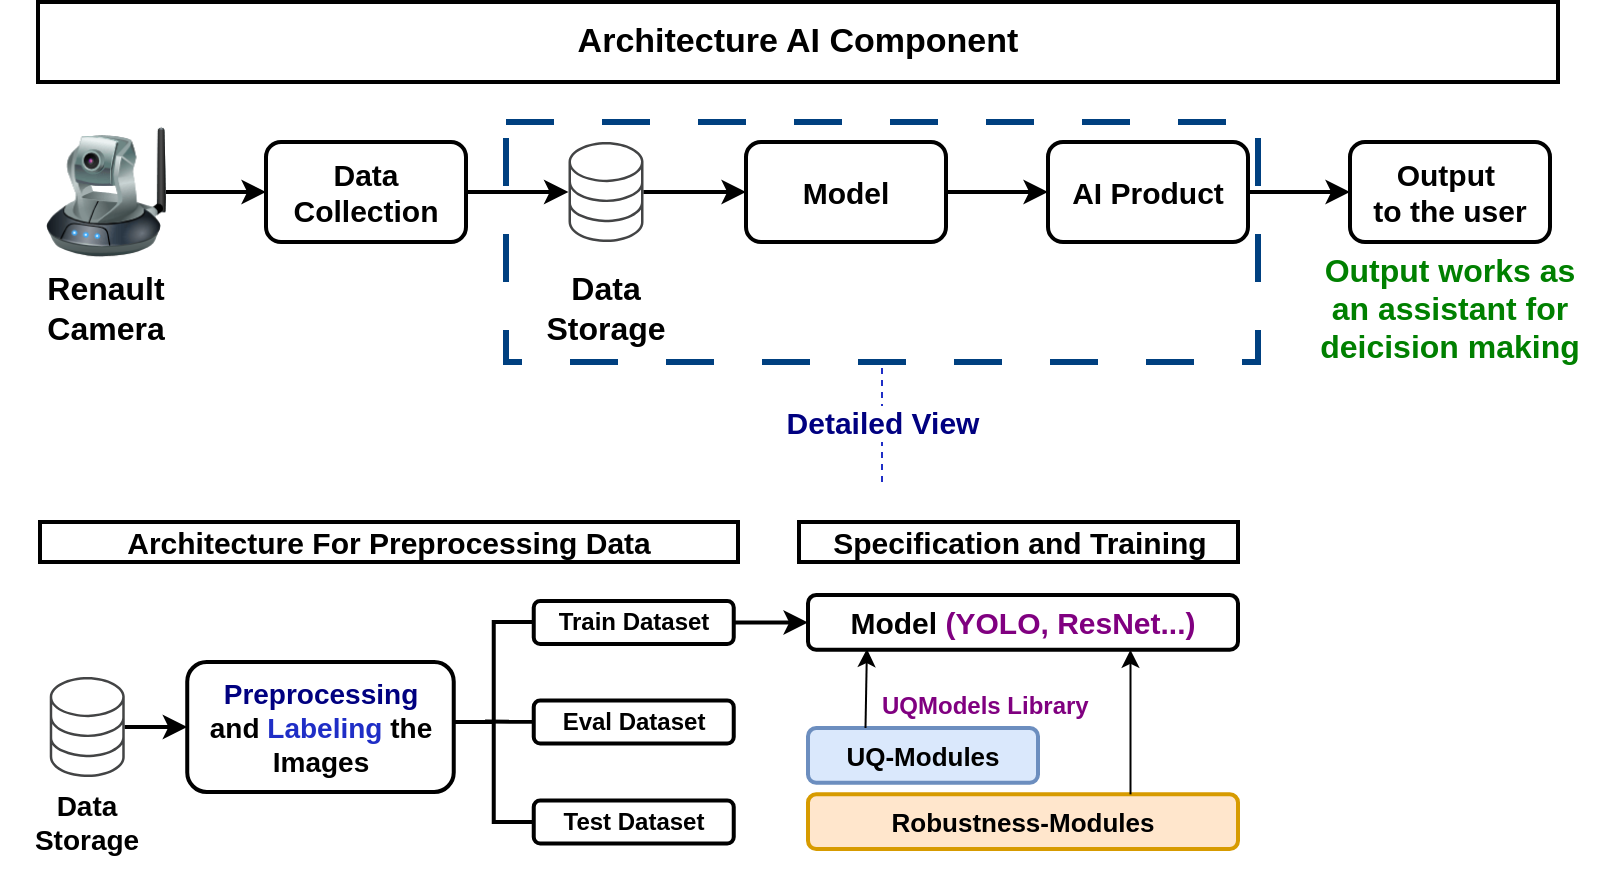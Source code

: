 <mxfile version="27.0.2">
  <diagram name="Page-1" id="iCeU4zL7lOratuz6QNaz">
    <mxGraphModel dx="1097" dy="593" grid="1" gridSize="10" guides="1" tooltips="1" connect="1" arrows="1" fold="1" page="1" pageScale="1" pageWidth="850" pageHeight="1100" math="0" shadow="0">
      <root>
        <mxCell id="0" />
        <mxCell id="1" parent="0" />
        <mxCell id="KS4ySXi1130G8eEyBlnp-20" value="" style="rounded=0;whiteSpace=wrap;html=1;dashed=1;dashPattern=8 8;strokeWidth=3;fillColor=none;strokeColor=light-dark(#004080, #ededed);" vertex="1" parent="1">
          <mxGeometry x="274" y="100" width="376" height="120" as="geometry" />
        </mxCell>
        <mxCell id="KS4ySXi1130G8eEyBlnp-1" value="Data Collection" style="rounded=1;whiteSpace=wrap;html=1;strokeWidth=2;fontSize=15;fontStyle=1" vertex="1" parent="1">
          <mxGeometry x="154" y="110" width="100" height="50" as="geometry" />
        </mxCell>
        <mxCell id="KS4ySXi1130G8eEyBlnp-2" value="Architecture AI Component " style="rounded=0;whiteSpace=wrap;html=1;strokeWidth=2;fontSize=17;fontStyle=1" vertex="1" parent="1">
          <mxGeometry x="40" y="40" width="760" height="40" as="geometry" />
        </mxCell>
        <mxCell id="KS4ySXi1130G8eEyBlnp-3" value="" style="image;html=1;image=img/lib/clip_art/networking/Ip_Camera_128x128.png" vertex="1" parent="1">
          <mxGeometry x="44" y="100" width="60" height="70" as="geometry" />
        </mxCell>
        <mxCell id="KS4ySXi1130G8eEyBlnp-4" value="" style="endArrow=classic;html=1;rounded=0;exitX=1;exitY=0.5;exitDx=0;exitDy=0;entryX=0;entryY=0.5;entryDx=0;entryDy=0;fontSize=13;strokeWidth=2;" edge="1" parent="1" source="KS4ySXi1130G8eEyBlnp-3" target="KS4ySXi1130G8eEyBlnp-1">
          <mxGeometry width="50" height="50" relative="1" as="geometry">
            <mxPoint x="474" y="395" as="sourcePoint" />
            <mxPoint x="524" y="345" as="targetPoint" />
          </mxGeometry>
        </mxCell>
        <mxCell id="KS4ySXi1130G8eEyBlnp-5" value="&lt;font&gt;Renault Camera&lt;/font&gt;" style="text;html=1;align=center;verticalAlign=middle;whiteSpace=wrap;rounded=0;fontSize=16;fontStyle=1" vertex="1" parent="1">
          <mxGeometry x="24" y="170" width="100" height="45" as="geometry" />
        </mxCell>
        <mxCell id="KS4ySXi1130G8eEyBlnp-7" value="" style="endArrow=classic;html=1;rounded=0;exitX=1;exitY=0.5;exitDx=0;exitDy=0;entryX=0;entryY=0.5;entryDx=0;entryDy=0;fontSize=13;strokeWidth=2;" edge="1" parent="1" source="KS4ySXi1130G8eEyBlnp-1" target="KS4ySXi1130G8eEyBlnp-8">
          <mxGeometry width="50" height="50" relative="1" as="geometry">
            <mxPoint x="264" y="134.29" as="sourcePoint" />
            <mxPoint x="324" y="134.29" as="targetPoint" />
          </mxGeometry>
        </mxCell>
        <mxCell id="KS4ySXi1130G8eEyBlnp-8" value="" style="sketch=0;pointerEvents=1;shadow=0;dashed=0;html=1;strokeColor=none;fillColor=#434445;aspect=fixed;labelPosition=center;verticalLabelPosition=bottom;verticalAlign=top;align=center;outlineConnect=0;shape=mxgraph.vvd.storage;" vertex="1" parent="1">
          <mxGeometry x="305.25" y="110.0" width="37.5" height="50" as="geometry" />
        </mxCell>
        <mxCell id="KS4ySXi1130G8eEyBlnp-9" value="" style="endArrow=classic;html=1;rounded=0;fontSize=13;strokeWidth=2;entryX=0;entryY=0.5;entryDx=0;entryDy=0;" edge="1" parent="1" source="KS4ySXi1130G8eEyBlnp-8" target="KS4ySXi1130G8eEyBlnp-14">
          <mxGeometry width="50" height="50" relative="1" as="geometry">
            <mxPoint x="342.75" y="134.58" as="sourcePoint" />
            <mxPoint x="384" y="134" as="targetPoint" />
          </mxGeometry>
        </mxCell>
        <mxCell id="KS4ySXi1130G8eEyBlnp-13" value="Data Storage" style="text;html=1;align=center;verticalAlign=middle;whiteSpace=wrap;rounded=0;fontSize=16;fontStyle=1" vertex="1" parent="1">
          <mxGeometry x="274" y="170" width="100" height="45" as="geometry" />
        </mxCell>
        <mxCell id="KS4ySXi1130G8eEyBlnp-14" value="Model" style="rounded=1;whiteSpace=wrap;html=1;strokeWidth=2;fontSize=15;fontStyle=1" vertex="1" parent="1">
          <mxGeometry x="394" y="110" width="100" height="50" as="geometry" />
        </mxCell>
        <mxCell id="KS4ySXi1130G8eEyBlnp-15" value="" style="endArrow=classic;html=1;rounded=0;fontSize=13;strokeWidth=2;entryX=0;entryY=0.5;entryDx=0;entryDy=0;" edge="1" parent="1" target="KS4ySXi1130G8eEyBlnp-16">
          <mxGeometry width="50" height="50" relative="1" as="geometry">
            <mxPoint x="494" y="135" as="sourcePoint" />
            <mxPoint x="535" y="134" as="targetPoint" />
          </mxGeometry>
        </mxCell>
        <mxCell id="KS4ySXi1130G8eEyBlnp-16" value="AI Product" style="rounded=1;whiteSpace=wrap;html=1;strokeWidth=2;fontSize=15;fontStyle=1" vertex="1" parent="1">
          <mxGeometry x="545" y="110" width="100" height="50" as="geometry" />
        </mxCell>
        <mxCell id="KS4ySXi1130G8eEyBlnp-17" value="" style="endArrow=classic;html=1;rounded=0;fontSize=13;strokeWidth=2;entryX=0;entryY=0.5;entryDx=0;entryDy=0;" edge="1" parent="1" target="KS4ySXi1130G8eEyBlnp-18">
          <mxGeometry width="50" height="50" relative="1" as="geometry">
            <mxPoint x="645" y="135" as="sourcePoint" />
            <mxPoint x="686" y="134" as="targetPoint" />
          </mxGeometry>
        </mxCell>
        <mxCell id="KS4ySXi1130G8eEyBlnp-18" value="&lt;div&gt;Output&amp;nbsp;&lt;/div&gt;&lt;div&gt;to the user&lt;/div&gt;" style="rounded=1;whiteSpace=wrap;html=1;strokeWidth=2;fontSize=15;fontStyle=1" vertex="1" parent="1">
          <mxGeometry x="696" y="110" width="100" height="50" as="geometry" />
        </mxCell>
        <mxCell id="KS4ySXi1130G8eEyBlnp-19" value="Output works as an assistant for deicision making" style="text;html=1;align=center;verticalAlign=middle;whiteSpace=wrap;rounded=0;fontSize=16;fontStyle=1;fontColor=light-dark(#008000, #ededed);" vertex="1" parent="1">
          <mxGeometry x="673" y="170" width="146" height="45" as="geometry" />
        </mxCell>
        <mxCell id="KS4ySXi1130G8eEyBlnp-21" value="&lt;div&gt;Detailed View&lt;/div&gt;" style="endArrow=none;dashed=1;html=1;rounded=0;fontSize=15;fontStyle=1;fontColor=light-dark(#000080, #ededed);strokeColor=#1F2EC6;entryX=0.5;entryY=1;entryDx=0;entryDy=0;" edge="1" parent="1" target="KS4ySXi1130G8eEyBlnp-20">
          <mxGeometry width="50" height="50" relative="1" as="geometry">
            <mxPoint x="462" y="280" as="sourcePoint" />
            <mxPoint x="430" y="230" as="targetPoint" />
          </mxGeometry>
        </mxCell>
        <mxCell id="KS4ySXi1130G8eEyBlnp-22" value="Architecture For Preprocessing Data " style="rounded=0;whiteSpace=wrap;html=1;strokeWidth=2;fontSize=15;fontStyle=1" vertex="1" parent="1">
          <mxGeometry x="41" y="300" width="349" height="20" as="geometry" />
        </mxCell>
        <mxCell id="KS4ySXi1130G8eEyBlnp-25" value="" style="sketch=0;pointerEvents=1;shadow=0;dashed=0;html=1;strokeColor=none;fillColor=#434445;aspect=fixed;labelPosition=center;verticalLabelPosition=bottom;verticalAlign=top;align=center;outlineConnect=0;shape=mxgraph.vvd.storage;" vertex="1" parent="1">
          <mxGeometry x="45.87" y="377.5" width="37.5" height="50" as="geometry" />
        </mxCell>
        <mxCell id="KS4ySXi1130G8eEyBlnp-26" value="" style="endArrow=classic;html=1;rounded=0;fontSize=13;strokeWidth=2;entryX=0;entryY=0.5;entryDx=0;entryDy=0;" edge="1" parent="1" source="KS4ySXi1130G8eEyBlnp-25" target="KS4ySXi1130G8eEyBlnp-30">
          <mxGeometry width="50" height="50" relative="1" as="geometry">
            <mxPoint x="83.37" y="402.08" as="sourcePoint" />
            <mxPoint x="134.62" y="402.5" as="targetPoint" />
          </mxGeometry>
        </mxCell>
        <mxCell id="KS4ySXi1130G8eEyBlnp-27" value="Data Storage" style="text;html=1;align=center;verticalAlign=middle;whiteSpace=wrap;rounded=0;fontSize=14;fontStyle=1" vertex="1" parent="1">
          <mxGeometry x="21" y="427.5" width="87.25" height="45" as="geometry" />
        </mxCell>
        <mxCell id="KS4ySXi1130G8eEyBlnp-30" value="&lt;div&gt;&lt;span style=&quot;color: light-dark(rgb(0, 0, 128), rgb(237, 237, 237));&quot;&gt;Preprocessing&lt;/span&gt;&lt;/div&gt;&lt;div&gt; and &lt;span style=&quot;color: rgb(31, 46, 198);&quot;&gt;Labeling&lt;/span&gt; the Images&lt;/div&gt;" style="rounded=1;whiteSpace=wrap;html=1;strokeWidth=2;fontSize=14;fontStyle=1" vertex="1" parent="1">
          <mxGeometry x="114.62" y="370" width="133.25" height="65" as="geometry" />
        </mxCell>
        <mxCell id="KS4ySXi1130G8eEyBlnp-37" value="" style="strokeWidth=2;html=1;shape=mxgraph.flowchart.annotation_2;align=left;labelPosition=right;pointerEvents=1;" vertex="1" parent="1">
          <mxGeometry x="247.87" y="350" width="40" height="100" as="geometry" />
        </mxCell>
        <mxCell id="KS4ySXi1130G8eEyBlnp-38" value="" style="endArrow=none;html=1;rounded=0;exitX=0.497;exitY=0.505;exitDx=0;exitDy=0;exitPerimeter=0;strokeWidth=2;entryX=0.984;entryY=0.506;entryDx=0;entryDy=0;entryPerimeter=0;" edge="1" parent="1">
          <mxGeometry width="50" height="50" relative="1" as="geometry">
            <mxPoint x="263.52" y="399.8" as="sourcePoint" />
            <mxPoint x="287.87" y="399.9" as="targetPoint" />
          </mxGeometry>
        </mxCell>
        <mxCell id="KS4ySXi1130G8eEyBlnp-39" value="Train Dataset" style="rounded=1;whiteSpace=wrap;html=1;strokeWidth=2;fontSize=12;fontStyle=1" vertex="1" parent="1">
          <mxGeometry x="287.87" y="339.5" width="100" height="21.5" as="geometry" />
        </mxCell>
        <mxCell id="KS4ySXi1130G8eEyBlnp-43" value="Eval Dataset" style="rounded=1;whiteSpace=wrap;html=1;strokeWidth=2;fontSize=12;fontStyle=1" vertex="1" parent="1">
          <mxGeometry x="287.87" y="389.25" width="100" height="21.5" as="geometry" />
        </mxCell>
        <mxCell id="KS4ySXi1130G8eEyBlnp-44" value="Test Dataset" style="rounded=1;whiteSpace=wrap;html=1;strokeWidth=2;fontSize=12;fontStyle=1" vertex="1" parent="1">
          <mxGeometry x="287.87" y="439.25" width="100" height="21.5" as="geometry" />
        </mxCell>
        <mxCell id="KS4ySXi1130G8eEyBlnp-48" value="" style="endArrow=classic;html=1;rounded=0;exitX=1;exitY=0.5;exitDx=0;exitDy=0;strokeWidth=2;entryX=0;entryY=0.5;entryDx=0;entryDy=0;" edge="1" parent="1" source="KS4ySXi1130G8eEyBlnp-39" target="KS4ySXi1130G8eEyBlnp-49">
          <mxGeometry width="50" height="50" relative="1" as="geometry">
            <mxPoint x="444" y="377.5" as="sourcePoint" />
            <mxPoint x="430" y="350" as="targetPoint" />
          </mxGeometry>
        </mxCell>
        <mxCell id="KS4ySXi1130G8eEyBlnp-49" value="Model &lt;span style=&quot;color: light-dark(rgb(128, 0, 128), rgb(237, 237, 237));&quot;&gt;(YOLO, ResNet...)&lt;/span&gt;" style="rounded=1;whiteSpace=wrap;html=1;strokeWidth=2;fontSize=15;fontStyle=1" vertex="1" parent="1">
          <mxGeometry x="425" y="336.56" width="215" height="27.37" as="geometry" />
        </mxCell>
        <mxCell id="KS4ySXi1130G8eEyBlnp-52" value="Specification and Training " style="rounded=0;whiteSpace=wrap;html=1;strokeWidth=2;fontSize=15;fontStyle=1" vertex="1" parent="1">
          <mxGeometry x="420.5" y="300" width="219.5" height="20" as="geometry" />
        </mxCell>
        <mxCell id="KS4ySXi1130G8eEyBlnp-54" value="UQ-Modules" style="rounded=1;whiteSpace=wrap;html=1;strokeWidth=2;fontSize=13;fontStyle=1;fillColor=#dae8fc;strokeColor=#6c8ebf;" vertex="1" parent="1">
          <mxGeometry x="425" y="403.04" width="115" height="27.37" as="geometry" />
        </mxCell>
        <mxCell id="KS4ySXi1130G8eEyBlnp-55" value="Robustness-Modules" style="rounded=1;whiteSpace=wrap;html=1;strokeWidth=2;fontSize=13;fontStyle=1;fillColor=#ffe6cc;strokeColor=#d79b00;" vertex="1" parent="1">
          <mxGeometry x="425" y="436.17" width="215" height="27.37" as="geometry" />
        </mxCell>
        <mxCell id="KS4ySXi1130G8eEyBlnp-61" style="edgeStyle=orthogonalEdgeStyle;rounded=0;orthogonalLoop=1;jettySize=auto;html=1;exitX=0.75;exitY=0;exitDx=0;exitDy=0;entryX=0.75;entryY=1;entryDx=0;entryDy=0;" edge="1" parent="1" source="KS4ySXi1130G8eEyBlnp-55" target="KS4ySXi1130G8eEyBlnp-49">
          <mxGeometry relative="1" as="geometry">
            <mxPoint x="589.475" y="377.497" as="targetPoint" />
          </mxGeometry>
        </mxCell>
        <mxCell id="KS4ySXi1130G8eEyBlnp-66" style="edgeStyle=orthogonalEdgeStyle;rounded=0;orthogonalLoop=1;jettySize=auto;html=1;exitX=0.25;exitY=0;exitDx=0;exitDy=0;entryX=0.137;entryY=0.985;entryDx=0;entryDy=0;entryPerimeter=0;" edge="1" parent="1" source="KS4ySXi1130G8eEyBlnp-54" target="KS4ySXi1130G8eEyBlnp-49">
          <mxGeometry relative="1" as="geometry" />
        </mxCell>
        <mxCell id="KS4ySXi1130G8eEyBlnp-67" value="&lt;b&gt;&lt;span style=&quot;color: light-dark(rgb(128, 0, 128), rgb(237, 237, 237));&quot;&gt;UQModels Library&lt;/span&gt;&lt;/b&gt;" style="text;whiteSpace=wrap;html=1;" vertex="1" parent="1">
          <mxGeometry x="460" y="377.5" width="120" height="40" as="geometry" />
        </mxCell>
      </root>
    </mxGraphModel>
  </diagram>
</mxfile>
